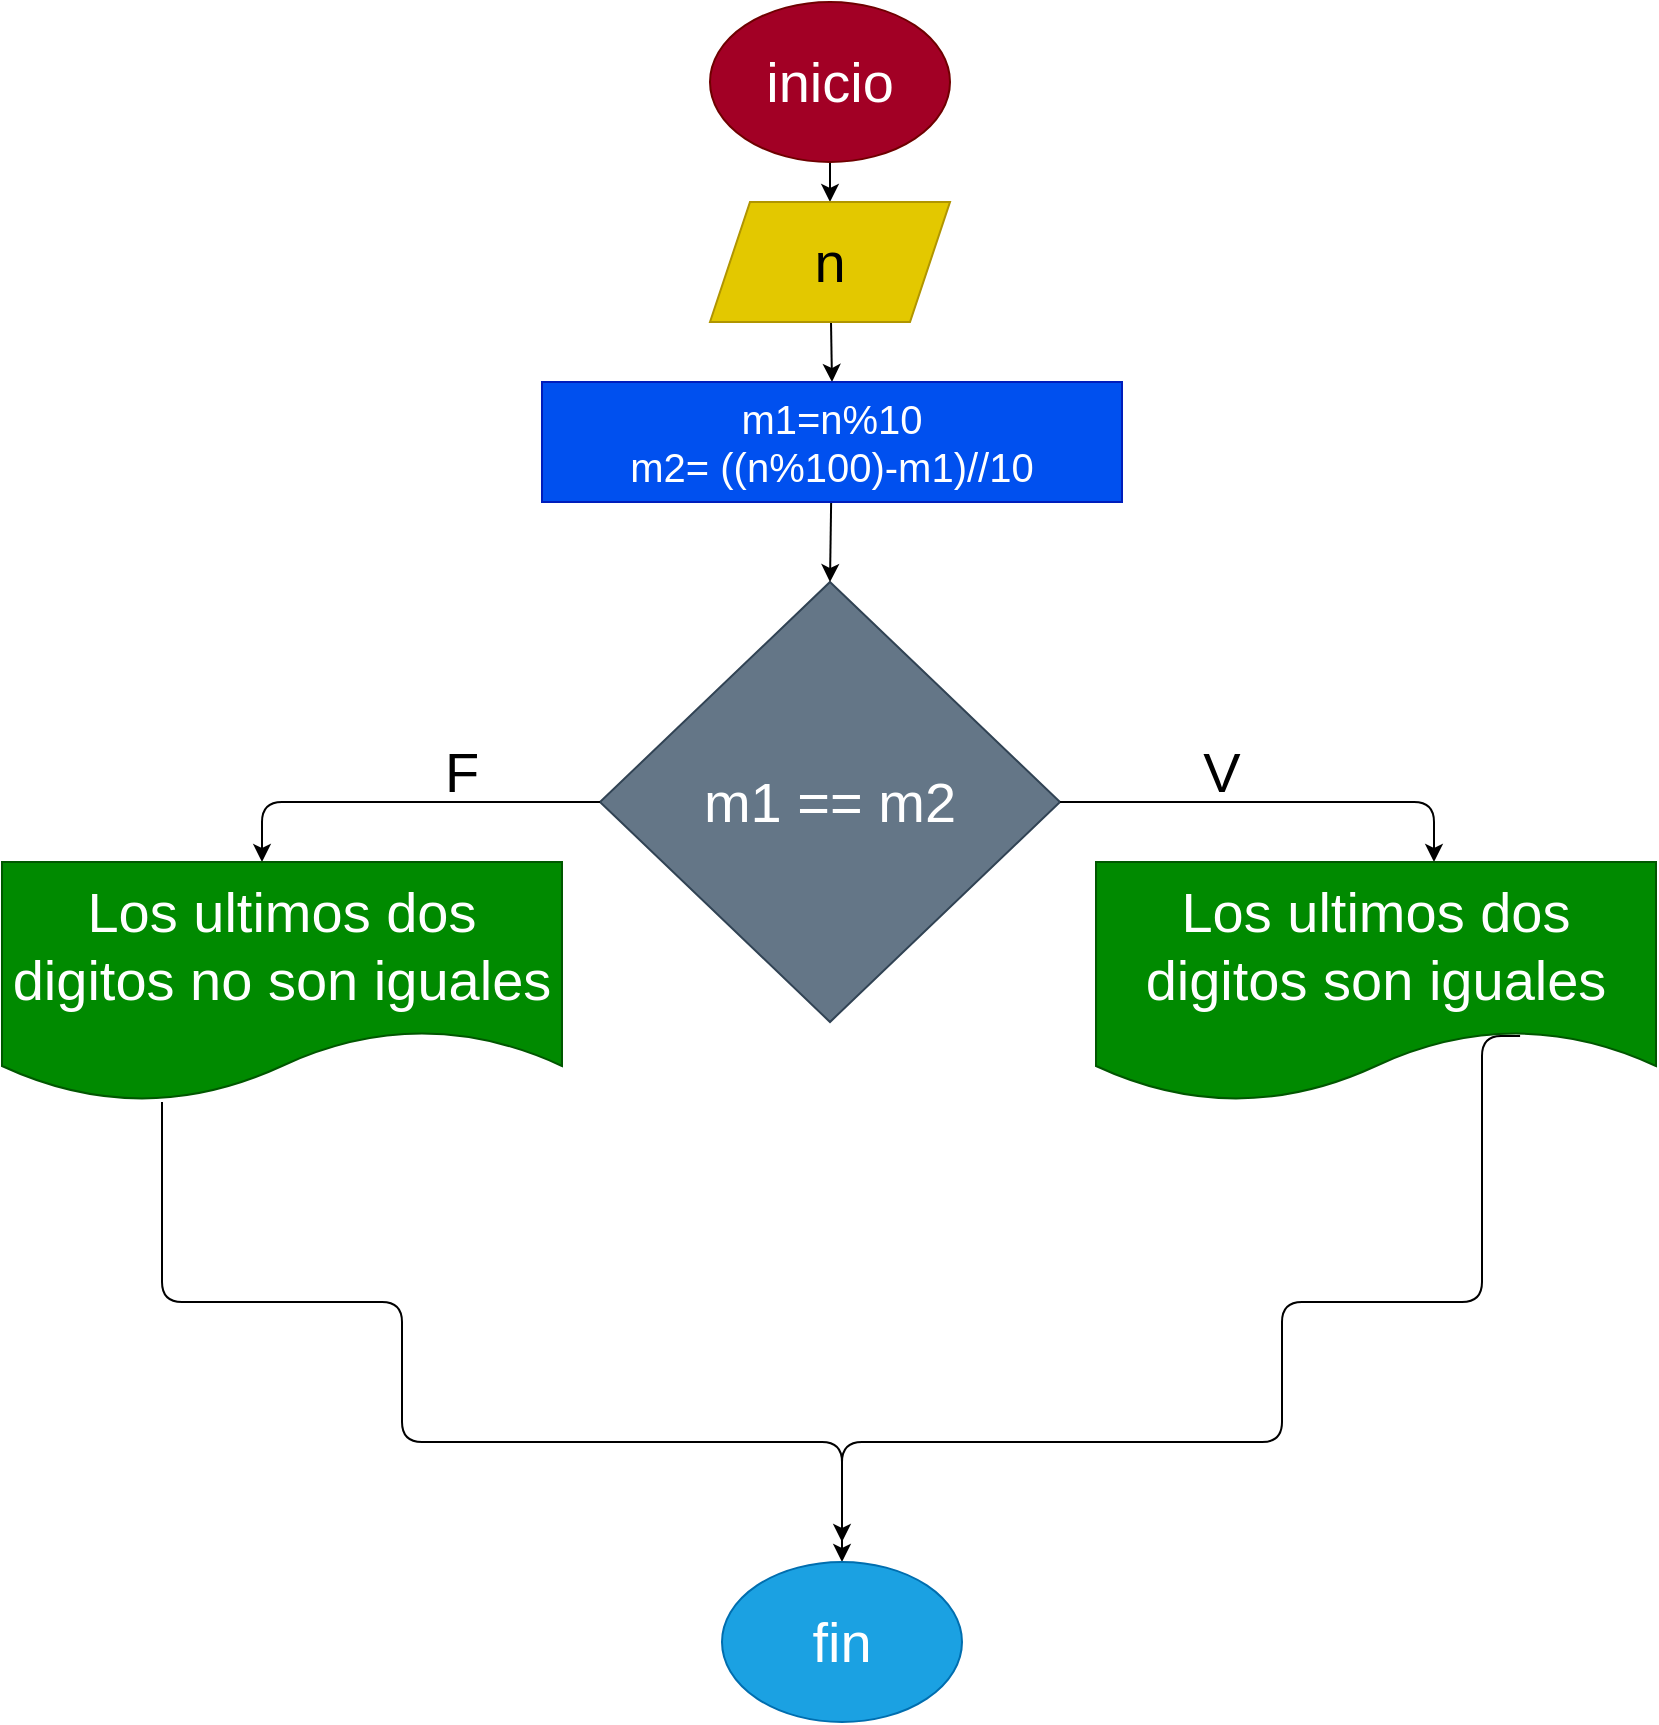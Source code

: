 <mxfile>
    <diagram id="HN8Xl9PLPWdIw_C7WpGZ" name="Page-1">
        <mxGraphModel dx="1152" dy="534" grid="1" gridSize="10" guides="1" tooltips="1" connect="1" arrows="1" fold="1" page="1" pageScale="1" pageWidth="827" pageHeight="1169" math="0" shadow="0">
            <root>
                <mxCell id="0"/>
                <mxCell id="1" parent="0"/>
                <mxCell id="2" value="" style="edgeStyle=none;html=1;fontSize=28;" edge="1" parent="1" target="4">
                    <mxGeometry relative="1" as="geometry">
                        <mxPoint x="414" y="100" as="sourcePoint"/>
                    </mxGeometry>
                </mxCell>
                <mxCell id="3" value="" style="edgeStyle=none;html=1;fontSize=28;entryX=0.5;entryY=0;entryDx=0;entryDy=0;" edge="1" parent="1" source="4" target="16">
                    <mxGeometry relative="1" as="geometry"/>
                </mxCell>
                <mxCell id="4" value="n" style="shape=parallelogram;perimeter=parallelogramPerimeter;whiteSpace=wrap;html=1;fixedSize=1;fontSize=28;fillColor=#e3c800;fontColor=#000000;strokeColor=#B09500;" vertex="1" parent="1">
                    <mxGeometry x="354" y="120" width="120" height="60" as="geometry"/>
                </mxCell>
                <mxCell id="5" value="m1 == m2" style="rhombus;whiteSpace=wrap;html=1;fontSize=28;fillColor=#647687;fontColor=#ffffff;strokeColor=#314354;" vertex="1" parent="1">
                    <mxGeometry x="299" y="310" width="230" height="220" as="geometry"/>
                </mxCell>
                <mxCell id="6" value="" style="edgeStyle=segmentEdgeStyle;endArrow=classic;html=1;fontSize=28;exitX=1;exitY=0.5;exitDx=0;exitDy=0;" edge="1" parent="1" source="5">
                    <mxGeometry width="50" height="50" relative="1" as="geometry">
                        <mxPoint x="530" y="370" as="sourcePoint"/>
                        <mxPoint x="716" y="450" as="targetPoint"/>
                    </mxGeometry>
                </mxCell>
                <mxCell id="7" value="" style="edgeStyle=segmentEdgeStyle;endArrow=classic;html=1;fontSize=28;exitX=0;exitY=0.5;exitDx=0;exitDy=0;" edge="1" parent="1" source="5">
                    <mxGeometry width="50" height="50" relative="1" as="geometry">
                        <mxPoint x="310" y="370" as="sourcePoint"/>
                        <mxPoint x="130" y="450" as="targetPoint"/>
                    </mxGeometry>
                </mxCell>
                <mxCell id="8" value="Los ultimos dos digitos no son iguales" style="shape=document;whiteSpace=wrap;html=1;boundedLbl=1;fontSize=28;fillColor=#008a00;fontColor=#ffffff;strokeColor=#005700;" vertex="1" parent="1">
                    <mxGeometry y="450" width="280" height="120" as="geometry"/>
                </mxCell>
                <mxCell id="9" value="" style="edgeStyle=segmentEdgeStyle;endArrow=classic;html=1;fontSize=28;entryX=0.5;entryY=0;entryDx=0;entryDy=0;" edge="1" parent="1" target="11">
                    <mxGeometry width="50" height="50" relative="1" as="geometry">
                        <mxPoint x="80" y="570" as="sourcePoint"/>
                        <mxPoint x="420" y="740" as="targetPoint"/>
                        <Array as="points">
                            <mxPoint x="80" y="670"/>
                            <mxPoint x="200" y="670"/>
                            <mxPoint x="200" y="740"/>
                            <mxPoint x="420" y="740"/>
                        </Array>
                    </mxGeometry>
                </mxCell>
                <mxCell id="10" value="" style="edgeStyle=segmentEdgeStyle;endArrow=classic;html=1;fontSize=28;exitX=0.818;exitY=0.725;exitDx=0;exitDy=0;exitPerimeter=0;" edge="1" parent="1">
                    <mxGeometry width="50" height="50" relative="1" as="geometry">
                        <mxPoint x="759.04" y="537" as="sourcePoint"/>
                        <mxPoint x="420" y="790" as="targetPoint"/>
                        <Array as="points">
                            <mxPoint x="740" y="537"/>
                            <mxPoint x="740" y="670"/>
                            <mxPoint x="640" y="670"/>
                            <mxPoint x="640" y="740"/>
                            <mxPoint x="420" y="740"/>
                        </Array>
                    </mxGeometry>
                </mxCell>
                <mxCell id="11" value="fin" style="ellipse;whiteSpace=wrap;html=1;fontSize=28;fillColor=#1ba1e2;fontColor=#ffffff;strokeColor=#006EAF;" vertex="1" parent="1">
                    <mxGeometry x="360" y="800" width="120" height="80" as="geometry"/>
                </mxCell>
                <mxCell id="12" value="F" style="text;html=1;strokeColor=none;fillColor=none;align=center;verticalAlign=middle;whiteSpace=wrap;rounded=0;fontSize=28;" vertex="1" parent="1">
                    <mxGeometry x="200" y="390" width="60" height="30" as="geometry"/>
                </mxCell>
                <mxCell id="13" value="V" style="text;html=1;strokeColor=none;fillColor=none;align=center;verticalAlign=middle;whiteSpace=wrap;rounded=0;fontSize=28;" vertex="1" parent="1">
                    <mxGeometry x="580" y="390" width="60" height="30" as="geometry"/>
                </mxCell>
                <mxCell id="14" value="inicio" style="ellipse;whiteSpace=wrap;html=1;fontSize=28;fillColor=#a20025;fontColor=#ffffff;strokeColor=#6F0000;" vertex="1" parent="1">
                    <mxGeometry x="354" y="20" width="120" height="80" as="geometry"/>
                </mxCell>
                <mxCell id="15" value="Los ultimos dos digitos son iguales" style="shape=document;whiteSpace=wrap;html=1;boundedLbl=1;fontSize=28;fillColor=#008a00;fontColor=#ffffff;strokeColor=#005700;" vertex="1" parent="1">
                    <mxGeometry x="547" y="450" width="280" height="120" as="geometry"/>
                </mxCell>
                <mxCell id="17" style="edgeStyle=none;html=1;entryX=0.5;entryY=0;entryDx=0;entryDy=0;" edge="1" parent="1" source="16" target="5">
                    <mxGeometry relative="1" as="geometry"/>
                </mxCell>
                <mxCell id="16" value="&lt;div style=&quot;font-size: 20px&quot;&gt;&lt;font style=&quot;font-size: 20px&quot;&gt;m1=n%10&lt;/font&gt;&lt;/div&gt;&lt;div style=&quot;font-size: 20px&quot;&gt;&lt;font style=&quot;font-size: 20px&quot;&gt;m2= ((n%100)-m1)//10&lt;/font&gt;&lt;/div&gt;" style="rounded=0;whiteSpace=wrap;html=1;fillColor=#0050ef;fontColor=#ffffff;strokeColor=#001DBC;" vertex="1" parent="1">
                    <mxGeometry x="270" y="210" width="290" height="60" as="geometry"/>
                </mxCell>
            </root>
        </mxGraphModel>
    </diagram>
</mxfile>